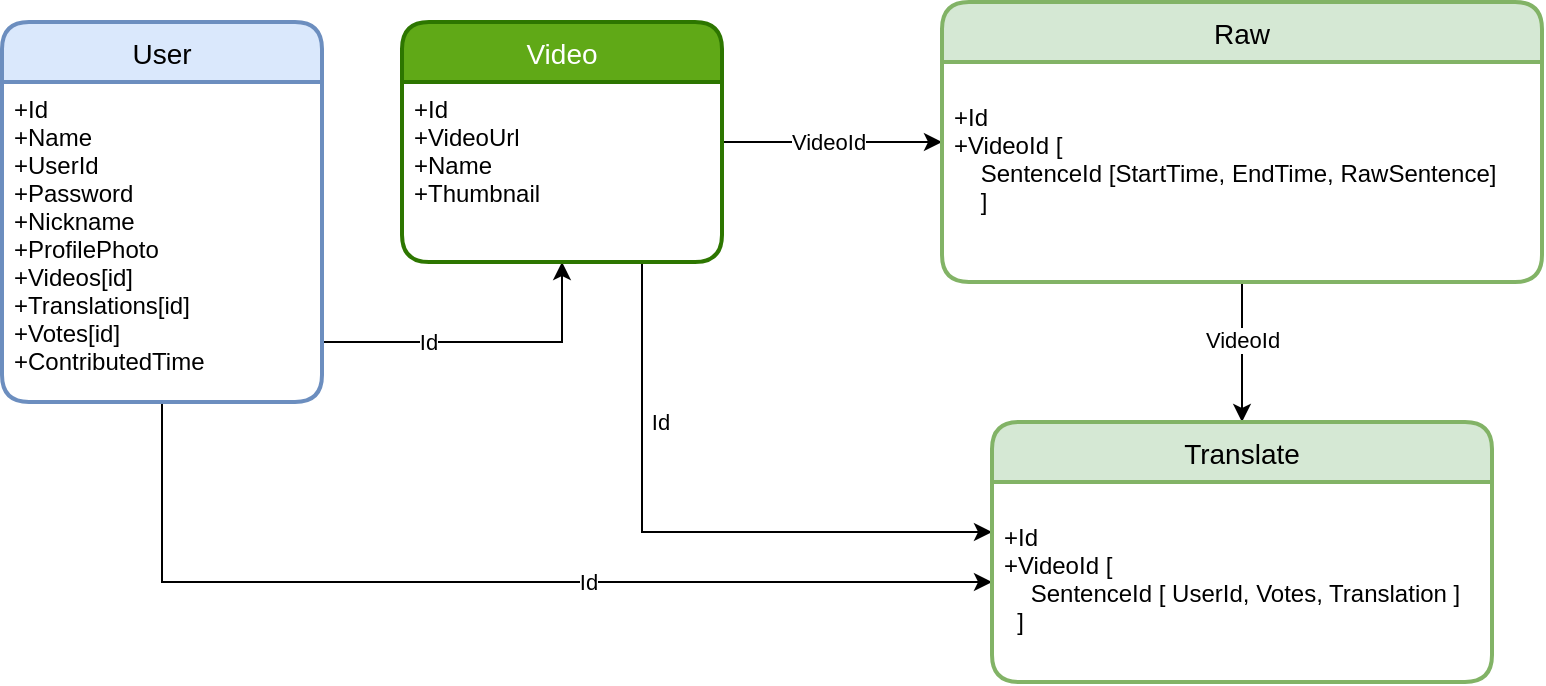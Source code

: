 <mxfile version="13.1.2" type="github"><diagram id="vkxsGkIos0ttwVQBskzh" name="Page-1"><mxGraphModel dx="988" dy="540" grid="1" gridSize="10" guides="1" tooltips="1" connect="1" arrows="1" fold="1" page="1" pageScale="1" pageWidth="827" pageHeight="1169" math="0" shadow="0"><root><mxCell id="0"/><mxCell id="1" parent="0"/><mxCell id="tz2fVy2n9UJXA5091lNd-23" style="edgeStyle=orthogonalEdgeStyle;rounded=0;orthogonalLoop=1;jettySize=auto;html=1;exitX=1;exitY=0.5;exitDx=0;exitDy=0;entryX=0;entryY=0.5;entryDx=0;entryDy=0;" edge="1" parent="1" source="tz2fVy2n9UJXA5091lNd-8" target="tz2fVy2n9UJXA5091lNd-11"><mxGeometry relative="1" as="geometry"><Array as="points"><mxPoint x="410" y="210"/><mxPoint x="410" y="210"/></Array></mxGeometry></mxCell><mxCell id="tz2fVy2n9UJXA5091lNd-49" value="VideoId" style="edgeLabel;html=1;align=center;verticalAlign=middle;resizable=0;points=[];" vertex="1" connectable="0" parent="tz2fVy2n9UJXA5091lNd-23"><mxGeometry x="-0.4" y="1" relative="1" as="geometry"><mxPoint x="20.17" y="1" as="offset"/></mxGeometry></mxCell><mxCell id="tz2fVy2n9UJXA5091lNd-24" style="edgeStyle=orthogonalEdgeStyle;rounded=0;orthogonalLoop=1;jettySize=auto;html=1;entryX=0.5;entryY=0;entryDx=0;entryDy=0;" edge="1" parent="1" source="tz2fVy2n9UJXA5091lNd-11" target="tz2fVy2n9UJXA5091lNd-14"><mxGeometry relative="1" as="geometry"/></mxCell><mxCell id="tz2fVy2n9UJXA5091lNd-50" value="VideoId" style="edgeLabel;html=1;align=center;verticalAlign=middle;resizable=0;points=[];" vertex="1" connectable="0" parent="tz2fVy2n9UJXA5091lNd-24"><mxGeometry x="-0.187" relative="1" as="geometry"><mxPoint as="offset"/></mxGeometry></mxCell><mxCell id="tz2fVy2n9UJXA5091lNd-30" style="edgeStyle=orthogonalEdgeStyle;rounded=0;orthogonalLoop=1;jettySize=auto;html=1;exitX=1;exitY=0.5;exitDx=0;exitDy=0;entryX=0.5;entryY=1;entryDx=0;entryDy=0;" edge="1" parent="1" source="tz2fVy2n9UJXA5091lNd-7" target="tz2fVy2n9UJXA5091lNd-9"><mxGeometry relative="1" as="geometry"><Array as="points"><mxPoint x="180" y="310"/><mxPoint x="300" y="310"/></Array></mxGeometry></mxCell><mxCell id="tz2fVy2n9UJXA5091lNd-43" value="Id" style="edgeLabel;html=1;align=center;verticalAlign=middle;resizable=0;points=[];" vertex="1" connectable="0" parent="tz2fVy2n9UJXA5091lNd-30"><mxGeometry x="-0.023" relative="1" as="geometry"><mxPoint as="offset"/></mxGeometry></mxCell><mxCell id="tz2fVy2n9UJXA5091lNd-34" style="edgeStyle=orthogonalEdgeStyle;rounded=0;orthogonalLoop=1;jettySize=auto;html=1;entryX=0;entryY=0.5;entryDx=0;entryDy=0;exitX=0.5;exitY=1;exitDx=0;exitDy=0;" edge="1" parent="1" source="tz2fVy2n9UJXA5091lNd-7" target="tz2fVy2n9UJXA5091lNd-15"><mxGeometry relative="1" as="geometry"><Array as="points"><mxPoint x="100" y="430"/></Array></mxGeometry></mxCell><mxCell id="tz2fVy2n9UJXA5091lNd-42" value="Id" style="edgeLabel;html=1;align=center;verticalAlign=middle;resizable=0;points=[];" vertex="1" connectable="0" parent="tz2fVy2n9UJXA5091lNd-34"><mxGeometry x="0.198" relative="1" as="geometry"><mxPoint as="offset"/></mxGeometry></mxCell><mxCell id="tz2fVy2n9UJXA5091lNd-36" style="edgeStyle=orthogonalEdgeStyle;rounded=0;orthogonalLoop=1;jettySize=auto;html=1;exitX=0.75;exitY=1;exitDx=0;exitDy=0;entryX=0;entryY=0.25;entryDx=0;entryDy=0;" edge="1" parent="1" source="tz2fVy2n9UJXA5091lNd-9" target="tz2fVy2n9UJXA5091lNd-15"><mxGeometry relative="1" as="geometry"/></mxCell><mxCell id="tz2fVy2n9UJXA5091lNd-45" value="Id" style="edgeLabel;html=1;align=center;verticalAlign=middle;resizable=0;points=[];" vertex="1" connectable="0" parent="tz2fVy2n9UJXA5091lNd-36"><mxGeometry x="-0.074" y="51" relative="1" as="geometry"><mxPoint y="-4" as="offset"/></mxGeometry></mxCell><mxCell id="tz2fVy2n9UJXA5091lNd-8" value="Video" style="swimlane;childLayout=stackLayout;horizontal=1;startSize=30;horizontalStack=0;rounded=1;fontSize=14;fontStyle=0;strokeWidth=2;resizeParent=0;resizeLast=1;shadow=0;dashed=0;align=center;fillColor=#60a917;strokeColor=#2D7600;fontColor=#ffffff;" vertex="1" parent="1"><mxGeometry x="220" y="150" width="160" height="120" as="geometry"/></mxCell><mxCell id="tz2fVy2n9UJXA5091lNd-9" value="+Id&#10;+VideoUrl&#10;+Name&#10;+Thumbnail" style="align=left;strokeColor=none;fillColor=none;spacingLeft=4;fontSize=12;verticalAlign=top;resizable=0;rotatable=0;part=1;" vertex="1" parent="tz2fVy2n9UJXA5091lNd-8"><mxGeometry y="30" width="160" height="90" as="geometry"/></mxCell><mxCell id="tz2fVy2n9UJXA5091lNd-11" value="Raw" style="swimlane;childLayout=stackLayout;horizontal=1;startSize=30;horizontalStack=0;rounded=1;fontSize=14;fontStyle=0;strokeWidth=2;resizeParent=0;resizeLast=1;shadow=0;dashed=0;align=center;fillColor=#d5e8d4;strokeColor=#82b366;" vertex="1" parent="1"><mxGeometry x="490" y="140" width="300" height="140" as="geometry"/></mxCell><mxCell id="tz2fVy2n9UJXA5091lNd-12" value="&#10;+Id&#10;+VideoId [&#10;    SentenceId [StartTime, EndTime, RawSentence]&#10;    ]&#10;" style="align=left;strokeColor=none;fillColor=none;spacingLeft=4;fontSize=12;verticalAlign=top;resizable=0;rotatable=0;part=1;" vertex="1" parent="tz2fVy2n9UJXA5091lNd-11"><mxGeometry y="30" width="300" height="110" as="geometry"/></mxCell><mxCell id="tz2fVy2n9UJXA5091lNd-14" value="Translate" style="swimlane;childLayout=stackLayout;horizontal=1;startSize=30;horizontalStack=0;rounded=1;fontSize=14;fontStyle=0;strokeWidth=2;resizeParent=0;resizeLast=1;shadow=0;dashed=0;align=center;fillColor=#d5e8d4;strokeColor=#82b366;" vertex="1" parent="1"><mxGeometry x="515" y="350" width="250" height="130" as="geometry"/></mxCell><mxCell id="tz2fVy2n9UJXA5091lNd-15" value="&#10;+Id&#10;+VideoId [&#10;    SentenceId [ UserId, Votes, Translation ]&#10;  ]" style="align=left;strokeColor=none;fillColor=none;spacingLeft=4;fontSize=12;verticalAlign=top;resizable=0;rotatable=0;part=1;" vertex="1" parent="tz2fVy2n9UJXA5091lNd-14"><mxGeometry y="30" width="250" height="100" as="geometry"/></mxCell><mxCell id="tz2fVy2n9UJXA5091lNd-6" value="User" style="swimlane;childLayout=stackLayout;horizontal=1;startSize=30;horizontalStack=0;rounded=1;fontSize=14;fontStyle=0;strokeWidth=2;resizeParent=0;resizeLast=1;shadow=0;dashed=0;align=center;fillColor=#dae8fc;strokeColor=#6c8ebf;" vertex="1" parent="1"><mxGeometry x="20" y="150" width="160" height="190" as="geometry"/></mxCell><mxCell id="tz2fVy2n9UJXA5091lNd-7" value="+Id&#10;+Name&#10;+UserId&#10;+Password&#10;+Nickname&#10;+ProfilePhoto&#10;+Videos[id]&#10;+Translations[id]&#10;+Votes[id]&#10;+ContributedTime" style="align=left;strokeColor=none;fillColor=none;spacingLeft=4;fontSize=12;verticalAlign=top;resizable=0;rotatable=0;part=1;" vertex="1" parent="tz2fVy2n9UJXA5091lNd-6"><mxGeometry y="30" width="160" height="160" as="geometry"/></mxCell></root></mxGraphModel></diagram></mxfile>
